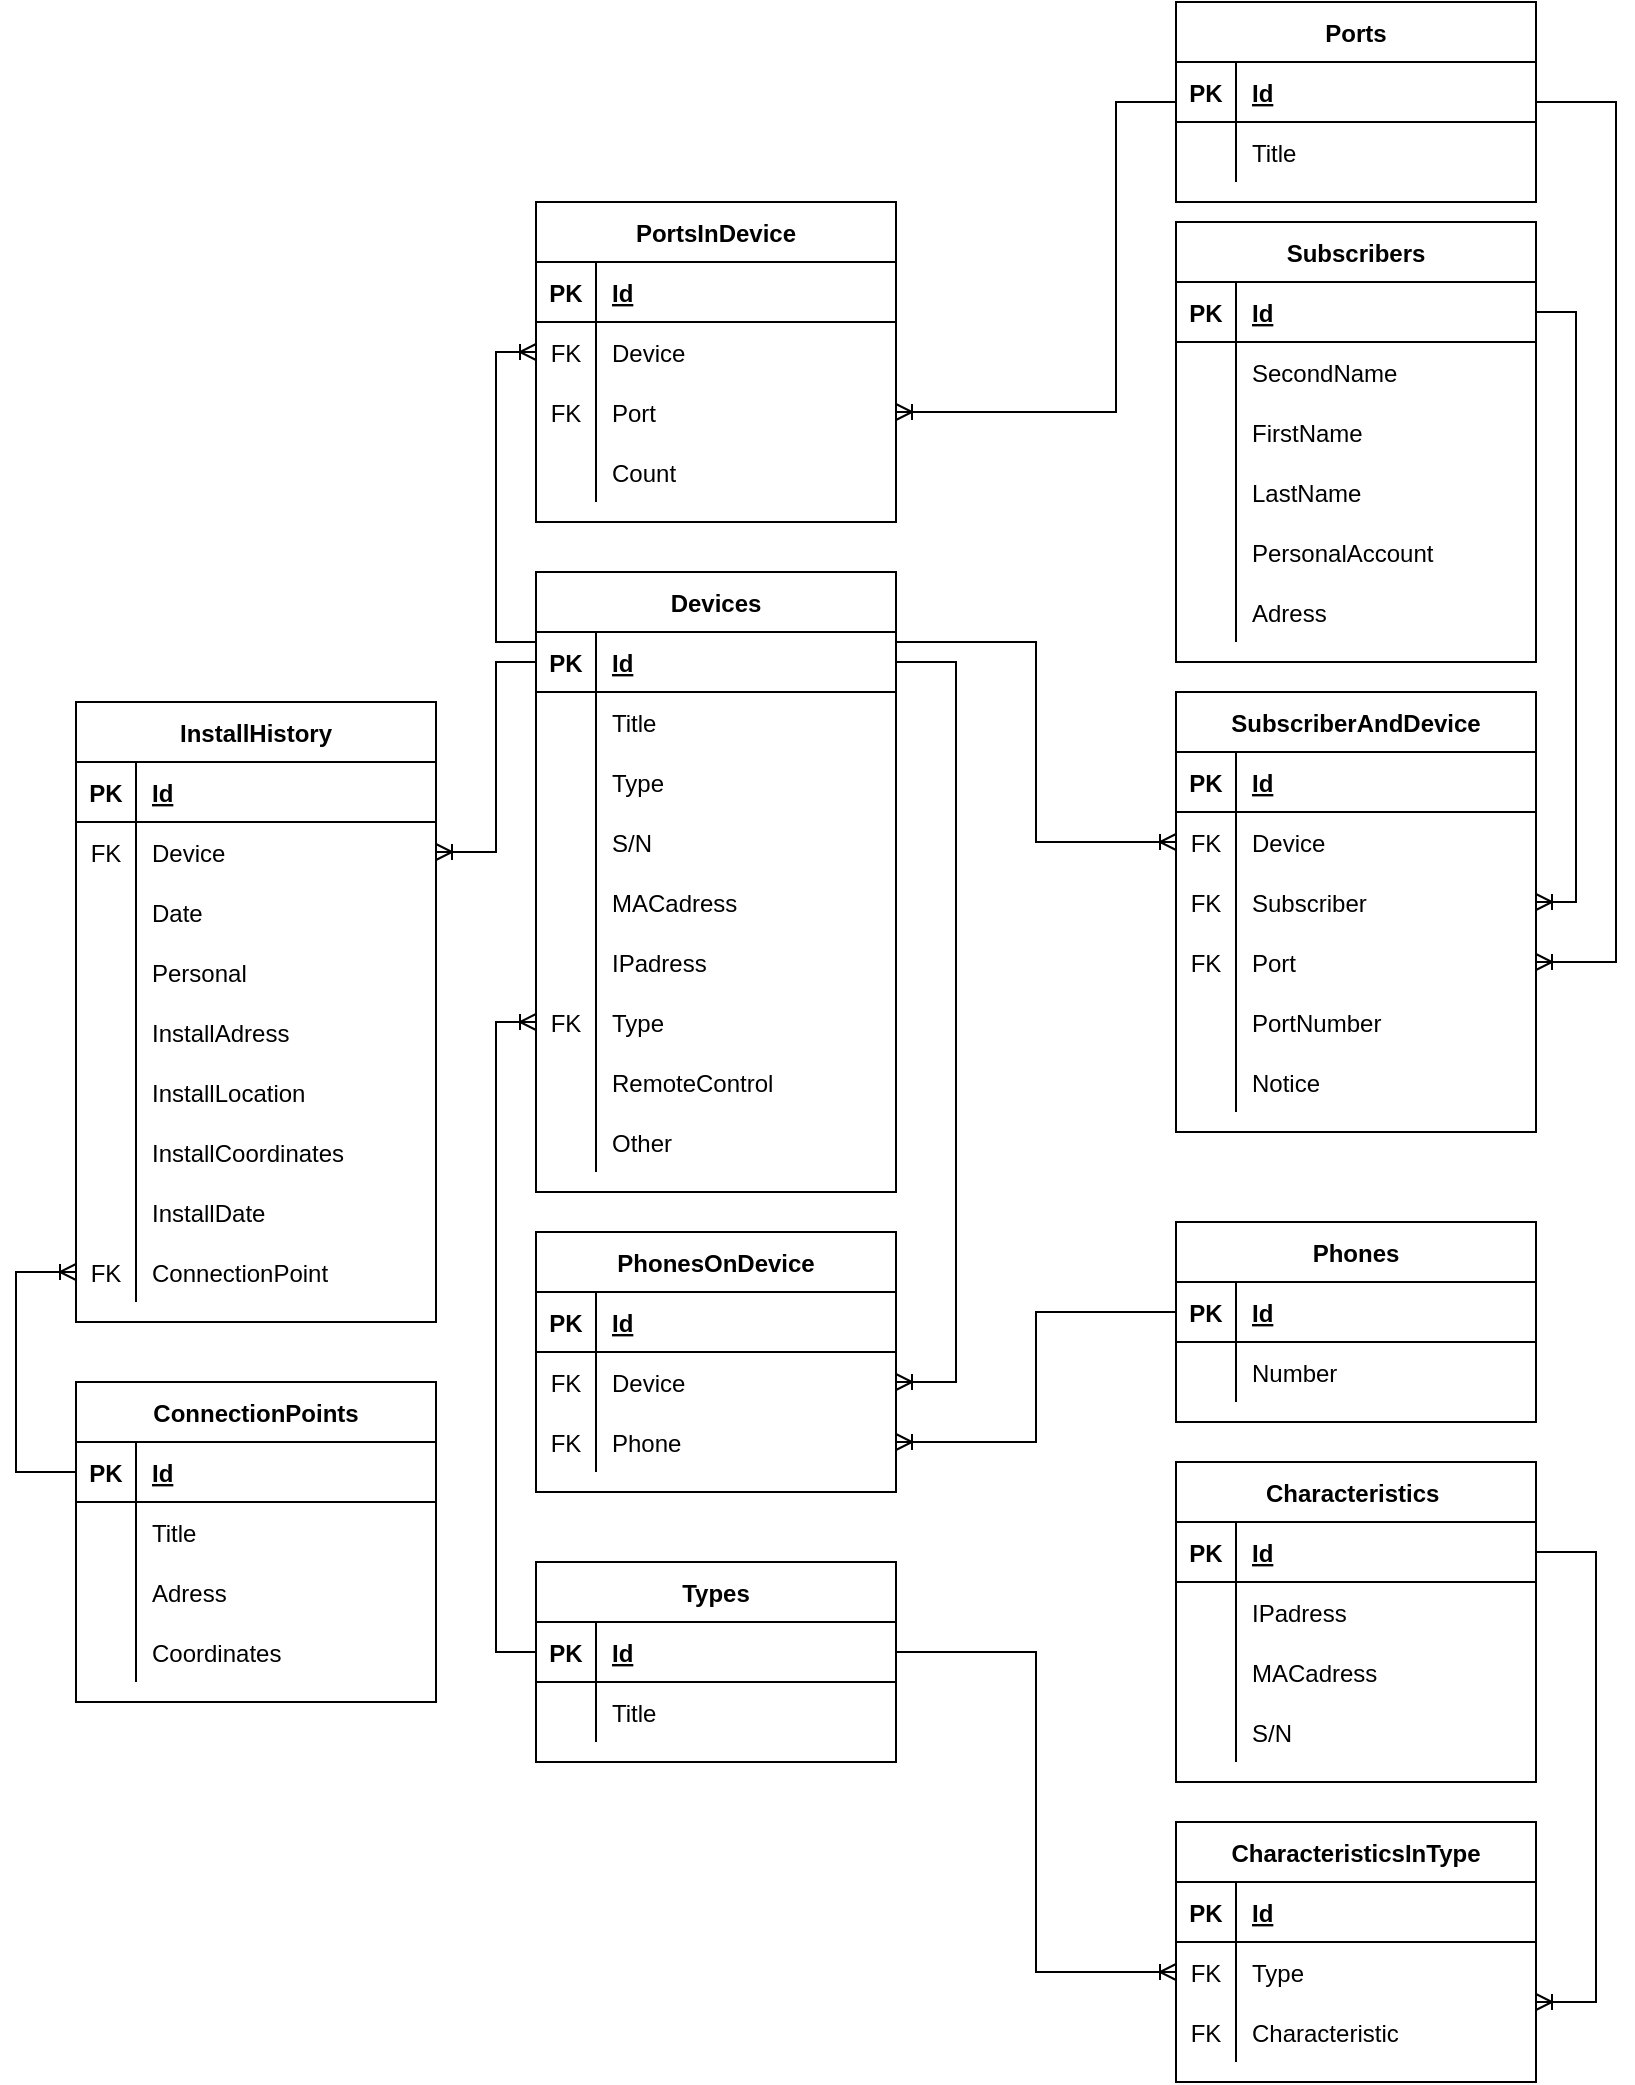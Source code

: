 <mxfile version="17.4.5" type="github"><diagram id="R2lEEEUBdFMjLlhIrx00" name="Page-1"><mxGraphModel dx="1381" dy="756" grid="1" gridSize="10" guides="1" tooltips="1" connect="1" arrows="1" fold="1" page="1" pageScale="1" pageWidth="850" pageHeight="1100" background="none" math="0" shadow="0" extFonts="Permanent Marker^https://fonts.googleapis.com/css?family=Permanent+Marker"><root><mxCell id="0"/><mxCell id="1" parent="0"/><mxCell id="8wD93FPbokxK7LoP0_Z_-1" value="Devices" style="shape=table;startSize=30;container=1;collapsible=1;childLayout=tableLayout;fixedRows=1;rowLines=0;fontStyle=1;align=center;resizeLast=1;" parent="1" vertex="1"><mxGeometry x="270" y="625" width="180" height="310" as="geometry"/></mxCell><mxCell id="8wD93FPbokxK7LoP0_Z_-2" value="" style="shape=tableRow;horizontal=0;startSize=0;swimlaneHead=0;swimlaneBody=0;fillColor=none;collapsible=0;dropTarget=0;points=[[0,0.5],[1,0.5]];portConstraint=eastwest;top=0;left=0;right=0;bottom=1;" parent="8wD93FPbokxK7LoP0_Z_-1" vertex="1"><mxGeometry y="30" width="180" height="30" as="geometry"/></mxCell><mxCell id="8wD93FPbokxK7LoP0_Z_-3" value="PK" style="shape=partialRectangle;connectable=0;fillColor=none;top=0;left=0;bottom=0;right=0;fontStyle=1;overflow=hidden;" parent="8wD93FPbokxK7LoP0_Z_-2" vertex="1"><mxGeometry width="30" height="30" as="geometry"><mxRectangle width="30" height="30" as="alternateBounds"/></mxGeometry></mxCell><mxCell id="8wD93FPbokxK7LoP0_Z_-4" value="Id" style="shape=partialRectangle;connectable=0;fillColor=none;top=0;left=0;bottom=0;right=0;align=left;spacingLeft=6;fontStyle=5;overflow=hidden;" parent="8wD93FPbokxK7LoP0_Z_-2" vertex="1"><mxGeometry x="30" width="150" height="30" as="geometry"><mxRectangle width="150" height="30" as="alternateBounds"/></mxGeometry></mxCell><mxCell id="8wD93FPbokxK7LoP0_Z_-5" value="" style="shape=tableRow;horizontal=0;startSize=0;swimlaneHead=0;swimlaneBody=0;fillColor=none;collapsible=0;dropTarget=0;points=[[0,0.5],[1,0.5]];portConstraint=eastwest;top=0;left=0;right=0;bottom=0;" parent="8wD93FPbokxK7LoP0_Z_-1" vertex="1"><mxGeometry y="60" width="180" height="30" as="geometry"/></mxCell><mxCell id="8wD93FPbokxK7LoP0_Z_-6" value="" style="shape=partialRectangle;connectable=0;fillColor=none;top=0;left=0;bottom=0;right=0;editable=1;overflow=hidden;" parent="8wD93FPbokxK7LoP0_Z_-5" vertex="1"><mxGeometry width="30" height="30" as="geometry"><mxRectangle width="30" height="30" as="alternateBounds"/></mxGeometry></mxCell><mxCell id="8wD93FPbokxK7LoP0_Z_-7" value="Title" style="shape=partialRectangle;connectable=0;fillColor=none;top=0;left=0;bottom=0;right=0;align=left;spacingLeft=6;overflow=hidden;" parent="8wD93FPbokxK7LoP0_Z_-5" vertex="1"><mxGeometry x="30" width="150" height="30" as="geometry"><mxRectangle width="150" height="30" as="alternateBounds"/></mxGeometry></mxCell><mxCell id="8wD93FPbokxK7LoP0_Z_-8" value="" style="shape=tableRow;horizontal=0;startSize=0;swimlaneHead=0;swimlaneBody=0;fillColor=none;collapsible=0;dropTarget=0;points=[[0,0.5],[1,0.5]];portConstraint=eastwest;top=0;left=0;right=0;bottom=0;" parent="8wD93FPbokxK7LoP0_Z_-1" vertex="1"><mxGeometry y="90" width="180" height="30" as="geometry"/></mxCell><mxCell id="8wD93FPbokxK7LoP0_Z_-9" value="" style="shape=partialRectangle;connectable=0;fillColor=none;top=0;left=0;bottom=0;right=0;editable=1;overflow=hidden;" parent="8wD93FPbokxK7LoP0_Z_-8" vertex="1"><mxGeometry width="30" height="30" as="geometry"><mxRectangle width="30" height="30" as="alternateBounds"/></mxGeometry></mxCell><mxCell id="8wD93FPbokxK7LoP0_Z_-10" value="Type" style="shape=partialRectangle;connectable=0;fillColor=none;top=0;left=0;bottom=0;right=0;align=left;spacingLeft=6;overflow=hidden;" parent="8wD93FPbokxK7LoP0_Z_-8" vertex="1"><mxGeometry x="30" width="150" height="30" as="geometry"><mxRectangle width="150" height="30" as="alternateBounds"/></mxGeometry></mxCell><mxCell id="8wD93FPbokxK7LoP0_Z_-11" value="" style="shape=tableRow;horizontal=0;startSize=0;swimlaneHead=0;swimlaneBody=0;fillColor=none;collapsible=0;dropTarget=0;points=[[0,0.5],[1,0.5]];portConstraint=eastwest;top=0;left=0;right=0;bottom=0;" parent="8wD93FPbokxK7LoP0_Z_-1" vertex="1"><mxGeometry y="120" width="180" height="30" as="geometry"/></mxCell><mxCell id="8wD93FPbokxK7LoP0_Z_-12" value="" style="shape=partialRectangle;connectable=0;fillColor=none;top=0;left=0;bottom=0;right=0;editable=1;overflow=hidden;" parent="8wD93FPbokxK7LoP0_Z_-11" vertex="1"><mxGeometry width="30" height="30" as="geometry"><mxRectangle width="30" height="30" as="alternateBounds"/></mxGeometry></mxCell><mxCell id="8wD93FPbokxK7LoP0_Z_-13" value="S/N" style="shape=partialRectangle;connectable=0;fillColor=none;top=0;left=0;bottom=0;right=0;align=left;spacingLeft=6;overflow=hidden;" parent="8wD93FPbokxK7LoP0_Z_-11" vertex="1"><mxGeometry x="30" width="150" height="30" as="geometry"><mxRectangle width="150" height="30" as="alternateBounds"/></mxGeometry></mxCell><mxCell id="8wD93FPbokxK7LoP0_Z_-14" value="" style="shape=tableRow;horizontal=0;startSize=0;swimlaneHead=0;swimlaneBody=0;fillColor=none;collapsible=0;dropTarget=0;points=[[0,0.5],[1,0.5]];portConstraint=eastwest;top=0;left=0;right=0;bottom=0;" parent="8wD93FPbokxK7LoP0_Z_-1" vertex="1"><mxGeometry y="150" width="180" height="30" as="geometry"/></mxCell><mxCell id="8wD93FPbokxK7LoP0_Z_-15" value="" style="shape=partialRectangle;connectable=0;fillColor=none;top=0;left=0;bottom=0;right=0;editable=1;overflow=hidden;" parent="8wD93FPbokxK7LoP0_Z_-14" vertex="1"><mxGeometry width="30" height="30" as="geometry"><mxRectangle width="30" height="30" as="alternateBounds"/></mxGeometry></mxCell><mxCell id="8wD93FPbokxK7LoP0_Z_-16" value="MACadress" style="shape=partialRectangle;connectable=0;fillColor=none;top=0;left=0;bottom=0;right=0;align=left;spacingLeft=6;overflow=hidden;" parent="8wD93FPbokxK7LoP0_Z_-14" vertex="1"><mxGeometry x="30" width="150" height="30" as="geometry"><mxRectangle width="150" height="30" as="alternateBounds"/></mxGeometry></mxCell><mxCell id="8wD93FPbokxK7LoP0_Z_-17" value="" style="shape=tableRow;horizontal=0;startSize=0;swimlaneHead=0;swimlaneBody=0;fillColor=none;collapsible=0;dropTarget=0;points=[[0,0.5],[1,0.5]];portConstraint=eastwest;top=0;left=0;right=0;bottom=0;" parent="8wD93FPbokxK7LoP0_Z_-1" vertex="1"><mxGeometry y="180" width="180" height="30" as="geometry"/></mxCell><mxCell id="8wD93FPbokxK7LoP0_Z_-18" value="" style="shape=partialRectangle;connectable=0;fillColor=none;top=0;left=0;bottom=0;right=0;editable=1;overflow=hidden;" parent="8wD93FPbokxK7LoP0_Z_-17" vertex="1"><mxGeometry width="30" height="30" as="geometry"><mxRectangle width="30" height="30" as="alternateBounds"/></mxGeometry></mxCell><mxCell id="8wD93FPbokxK7LoP0_Z_-19" value="IPadress" style="shape=partialRectangle;connectable=0;fillColor=none;top=0;left=0;bottom=0;right=0;align=left;spacingLeft=6;overflow=hidden;" parent="8wD93FPbokxK7LoP0_Z_-17" vertex="1"><mxGeometry x="30" width="150" height="30" as="geometry"><mxRectangle width="150" height="30" as="alternateBounds"/></mxGeometry></mxCell><mxCell id="8wD93FPbokxK7LoP0_Z_-217" value="" style="shape=tableRow;horizontal=0;startSize=0;swimlaneHead=0;swimlaneBody=0;fillColor=none;collapsible=0;dropTarget=0;points=[[0,0.5],[1,0.5]];portConstraint=eastwest;top=0;left=0;right=0;bottom=0;" parent="8wD93FPbokxK7LoP0_Z_-1" vertex="1"><mxGeometry y="210" width="180" height="30" as="geometry"/></mxCell><mxCell id="8wD93FPbokxK7LoP0_Z_-218" value="FK" style="shape=partialRectangle;connectable=0;fillColor=none;top=0;left=0;bottom=0;right=0;editable=1;overflow=hidden;" parent="8wD93FPbokxK7LoP0_Z_-217" vertex="1"><mxGeometry width="30" height="30" as="geometry"><mxRectangle width="30" height="30" as="alternateBounds"/></mxGeometry></mxCell><mxCell id="8wD93FPbokxK7LoP0_Z_-219" value="Type" style="shape=partialRectangle;connectable=0;fillColor=none;top=0;left=0;bottom=0;right=0;align=left;spacingLeft=6;overflow=hidden;" parent="8wD93FPbokxK7LoP0_Z_-217" vertex="1"><mxGeometry x="30" width="150" height="30" as="geometry"><mxRectangle width="150" height="30" as="alternateBounds"/></mxGeometry></mxCell><mxCell id="8wD93FPbokxK7LoP0_Z_-115" value="" style="shape=tableRow;horizontal=0;startSize=0;swimlaneHead=0;swimlaneBody=0;fillColor=none;collapsible=0;dropTarget=0;points=[[0,0.5],[1,0.5]];portConstraint=eastwest;top=0;left=0;right=0;bottom=0;" parent="8wD93FPbokxK7LoP0_Z_-1" vertex="1"><mxGeometry y="240" width="180" height="30" as="geometry"/></mxCell><mxCell id="8wD93FPbokxK7LoP0_Z_-116" value="" style="shape=partialRectangle;connectable=0;fillColor=none;top=0;left=0;bottom=0;right=0;editable=1;overflow=hidden;" parent="8wD93FPbokxK7LoP0_Z_-115" vertex="1"><mxGeometry width="30" height="30" as="geometry"><mxRectangle width="30" height="30" as="alternateBounds"/></mxGeometry></mxCell><mxCell id="8wD93FPbokxK7LoP0_Z_-117" value="RemoteControl" style="shape=partialRectangle;connectable=0;fillColor=none;top=0;left=0;bottom=0;right=0;align=left;spacingLeft=6;overflow=hidden;" parent="8wD93FPbokxK7LoP0_Z_-115" vertex="1"><mxGeometry x="30" width="150" height="30" as="geometry"><mxRectangle width="150" height="30" as="alternateBounds"/></mxGeometry></mxCell><mxCell id="8wD93FPbokxK7LoP0_Z_-169" value="" style="shape=tableRow;horizontal=0;startSize=0;swimlaneHead=0;swimlaneBody=0;fillColor=none;collapsible=0;dropTarget=0;points=[[0,0.5],[1,0.5]];portConstraint=eastwest;top=0;left=0;right=0;bottom=0;" parent="8wD93FPbokxK7LoP0_Z_-1" vertex="1"><mxGeometry y="270" width="180" height="30" as="geometry"/></mxCell><mxCell id="8wD93FPbokxK7LoP0_Z_-170" value="" style="shape=partialRectangle;connectable=0;fillColor=none;top=0;left=0;bottom=0;right=0;editable=1;overflow=hidden;" parent="8wD93FPbokxK7LoP0_Z_-169" vertex="1"><mxGeometry width="30" height="30" as="geometry"><mxRectangle width="30" height="30" as="alternateBounds"/></mxGeometry></mxCell><mxCell id="8wD93FPbokxK7LoP0_Z_-171" value="Other" style="shape=partialRectangle;connectable=0;fillColor=none;top=0;left=0;bottom=0;right=0;align=left;spacingLeft=6;overflow=hidden;" parent="8wD93FPbokxK7LoP0_Z_-169" vertex="1"><mxGeometry x="30" width="150" height="30" as="geometry"><mxRectangle width="150" height="30" as="alternateBounds"/></mxGeometry></mxCell><mxCell id="8wD93FPbokxK7LoP0_Z_-35" value="Types" style="shape=table;startSize=30;container=1;collapsible=1;childLayout=tableLayout;fixedRows=1;rowLines=0;fontStyle=1;align=center;resizeLast=1;" parent="1" vertex="1"><mxGeometry x="270" y="1120" width="180" height="100" as="geometry"/></mxCell><mxCell id="8wD93FPbokxK7LoP0_Z_-36" value="" style="shape=tableRow;horizontal=0;startSize=0;swimlaneHead=0;swimlaneBody=0;fillColor=none;collapsible=0;dropTarget=0;points=[[0,0.5],[1,0.5]];portConstraint=eastwest;top=0;left=0;right=0;bottom=1;" parent="8wD93FPbokxK7LoP0_Z_-35" vertex="1"><mxGeometry y="30" width="180" height="30" as="geometry"/></mxCell><mxCell id="8wD93FPbokxK7LoP0_Z_-37" value="PK" style="shape=partialRectangle;connectable=0;fillColor=none;top=0;left=0;bottom=0;right=0;fontStyle=1;overflow=hidden;" parent="8wD93FPbokxK7LoP0_Z_-36" vertex="1"><mxGeometry width="30" height="30" as="geometry"><mxRectangle width="30" height="30" as="alternateBounds"/></mxGeometry></mxCell><mxCell id="8wD93FPbokxK7LoP0_Z_-38" value="Id" style="shape=partialRectangle;connectable=0;fillColor=none;top=0;left=0;bottom=0;right=0;align=left;spacingLeft=6;fontStyle=5;overflow=hidden;" parent="8wD93FPbokxK7LoP0_Z_-36" vertex="1"><mxGeometry x="30" width="150" height="30" as="geometry"><mxRectangle width="150" height="30" as="alternateBounds"/></mxGeometry></mxCell><mxCell id="8wD93FPbokxK7LoP0_Z_-39" value="" style="shape=tableRow;horizontal=0;startSize=0;swimlaneHead=0;swimlaneBody=0;fillColor=none;collapsible=0;dropTarget=0;points=[[0,0.5],[1,0.5]];portConstraint=eastwest;top=0;left=0;right=0;bottom=0;" parent="8wD93FPbokxK7LoP0_Z_-35" vertex="1"><mxGeometry y="60" width="180" height="30" as="geometry"/></mxCell><mxCell id="8wD93FPbokxK7LoP0_Z_-40" value="" style="shape=partialRectangle;connectable=0;fillColor=none;top=0;left=0;bottom=0;right=0;editable=1;overflow=hidden;" parent="8wD93FPbokxK7LoP0_Z_-39" vertex="1"><mxGeometry width="30" height="30" as="geometry"><mxRectangle width="30" height="30" as="alternateBounds"/></mxGeometry></mxCell><mxCell id="8wD93FPbokxK7LoP0_Z_-41" value="Title" style="shape=partialRectangle;connectable=0;fillColor=none;top=0;left=0;bottom=0;right=0;align=left;spacingLeft=6;overflow=hidden;" parent="8wD93FPbokxK7LoP0_Z_-39" vertex="1"><mxGeometry x="30" width="150" height="30" as="geometry"><mxRectangle width="150" height="30" as="alternateBounds"/></mxGeometry></mxCell><mxCell id="8wD93FPbokxK7LoP0_Z_-67" value="PortsInDevice" style="shape=table;startSize=30;container=1;collapsible=1;childLayout=tableLayout;fixedRows=1;rowLines=0;fontStyle=1;align=center;resizeLast=1;" parent="1" vertex="1"><mxGeometry x="270" y="440" width="180" height="160" as="geometry"/></mxCell><mxCell id="8wD93FPbokxK7LoP0_Z_-68" value="" style="shape=tableRow;horizontal=0;startSize=0;swimlaneHead=0;swimlaneBody=0;fillColor=none;collapsible=0;dropTarget=0;points=[[0,0.5],[1,0.5]];portConstraint=eastwest;top=0;left=0;right=0;bottom=1;" parent="8wD93FPbokxK7LoP0_Z_-67" vertex="1"><mxGeometry y="30" width="180" height="30" as="geometry"/></mxCell><mxCell id="8wD93FPbokxK7LoP0_Z_-69" value="PK" style="shape=partialRectangle;connectable=0;fillColor=none;top=0;left=0;bottom=0;right=0;fontStyle=1;overflow=hidden;" parent="8wD93FPbokxK7LoP0_Z_-68" vertex="1"><mxGeometry width="30" height="30" as="geometry"><mxRectangle width="30" height="30" as="alternateBounds"/></mxGeometry></mxCell><mxCell id="8wD93FPbokxK7LoP0_Z_-70" value="Id" style="shape=partialRectangle;connectable=0;fillColor=none;top=0;left=0;bottom=0;right=0;align=left;spacingLeft=6;fontStyle=5;overflow=hidden;" parent="8wD93FPbokxK7LoP0_Z_-68" vertex="1"><mxGeometry x="30" width="150" height="30" as="geometry"><mxRectangle width="150" height="30" as="alternateBounds"/></mxGeometry></mxCell><mxCell id="8wD93FPbokxK7LoP0_Z_-71" value="" style="shape=tableRow;horizontal=0;startSize=0;swimlaneHead=0;swimlaneBody=0;fillColor=none;collapsible=0;dropTarget=0;points=[[0,0.5],[1,0.5]];portConstraint=eastwest;top=0;left=0;right=0;bottom=0;" parent="8wD93FPbokxK7LoP0_Z_-67" vertex="1"><mxGeometry y="60" width="180" height="30" as="geometry"/></mxCell><mxCell id="8wD93FPbokxK7LoP0_Z_-72" value="FK" style="shape=partialRectangle;connectable=0;fillColor=none;top=0;left=0;bottom=0;right=0;editable=1;overflow=hidden;" parent="8wD93FPbokxK7LoP0_Z_-71" vertex="1"><mxGeometry width="30" height="30" as="geometry"><mxRectangle width="30" height="30" as="alternateBounds"/></mxGeometry></mxCell><mxCell id="8wD93FPbokxK7LoP0_Z_-73" value="Device" style="shape=partialRectangle;connectable=0;fillColor=none;top=0;left=0;bottom=0;right=0;align=left;spacingLeft=6;overflow=hidden;" parent="8wD93FPbokxK7LoP0_Z_-71" vertex="1"><mxGeometry x="30" width="150" height="30" as="geometry"><mxRectangle width="150" height="30" as="alternateBounds"/></mxGeometry></mxCell><mxCell id="8wD93FPbokxK7LoP0_Z_-74" value="" style="shape=tableRow;horizontal=0;startSize=0;swimlaneHead=0;swimlaneBody=0;fillColor=none;collapsible=0;dropTarget=0;points=[[0,0.5],[1,0.5]];portConstraint=eastwest;top=0;left=0;right=0;bottom=0;" parent="8wD93FPbokxK7LoP0_Z_-67" vertex="1"><mxGeometry y="90" width="180" height="30" as="geometry"/></mxCell><mxCell id="8wD93FPbokxK7LoP0_Z_-75" value="FK" style="shape=partialRectangle;connectable=0;fillColor=none;top=0;left=0;bottom=0;right=0;editable=1;overflow=hidden;" parent="8wD93FPbokxK7LoP0_Z_-74" vertex="1"><mxGeometry width="30" height="30" as="geometry"><mxRectangle width="30" height="30" as="alternateBounds"/></mxGeometry></mxCell><mxCell id="8wD93FPbokxK7LoP0_Z_-76" value="Port" style="shape=partialRectangle;connectable=0;fillColor=none;top=0;left=0;bottom=0;right=0;align=left;spacingLeft=6;overflow=hidden;" parent="8wD93FPbokxK7LoP0_Z_-74" vertex="1"><mxGeometry x="30" width="150" height="30" as="geometry"><mxRectangle width="150" height="30" as="alternateBounds"/></mxGeometry></mxCell><mxCell id="8wD93FPbokxK7LoP0_Z_-77" value="" style="shape=tableRow;horizontal=0;startSize=0;swimlaneHead=0;swimlaneBody=0;fillColor=none;collapsible=0;dropTarget=0;points=[[0,0.5],[1,0.5]];portConstraint=eastwest;top=0;left=0;right=0;bottom=0;" parent="8wD93FPbokxK7LoP0_Z_-67" vertex="1"><mxGeometry y="120" width="180" height="30" as="geometry"/></mxCell><mxCell id="8wD93FPbokxK7LoP0_Z_-78" value="" style="shape=partialRectangle;connectable=0;fillColor=none;top=0;left=0;bottom=0;right=0;editable=1;overflow=hidden;" parent="8wD93FPbokxK7LoP0_Z_-77" vertex="1"><mxGeometry width="30" height="30" as="geometry"><mxRectangle width="30" height="30" as="alternateBounds"/></mxGeometry></mxCell><mxCell id="8wD93FPbokxK7LoP0_Z_-79" value="Count" style="shape=partialRectangle;connectable=0;fillColor=none;top=0;left=0;bottom=0;right=0;align=left;spacingLeft=6;overflow=hidden;" parent="8wD93FPbokxK7LoP0_Z_-77" vertex="1"><mxGeometry x="30" width="150" height="30" as="geometry"><mxRectangle width="150" height="30" as="alternateBounds"/></mxGeometry></mxCell><mxCell id="8wD93FPbokxK7LoP0_Z_-83" value="Subscribers" style="shape=table;startSize=30;container=1;collapsible=1;childLayout=tableLayout;fixedRows=1;rowLines=0;fontStyle=1;align=center;resizeLast=1;" parent="1" vertex="1"><mxGeometry x="590" y="450" width="180" height="220" as="geometry"/></mxCell><mxCell id="8wD93FPbokxK7LoP0_Z_-84" value="" style="shape=tableRow;horizontal=0;startSize=0;swimlaneHead=0;swimlaneBody=0;fillColor=none;collapsible=0;dropTarget=0;points=[[0,0.5],[1,0.5]];portConstraint=eastwest;top=0;left=0;right=0;bottom=1;" parent="8wD93FPbokxK7LoP0_Z_-83" vertex="1"><mxGeometry y="30" width="180" height="30" as="geometry"/></mxCell><mxCell id="8wD93FPbokxK7LoP0_Z_-85" value="PK" style="shape=partialRectangle;connectable=0;fillColor=none;top=0;left=0;bottom=0;right=0;fontStyle=1;overflow=hidden;" parent="8wD93FPbokxK7LoP0_Z_-84" vertex="1"><mxGeometry width="30" height="30" as="geometry"><mxRectangle width="30" height="30" as="alternateBounds"/></mxGeometry></mxCell><mxCell id="8wD93FPbokxK7LoP0_Z_-86" value="Id" style="shape=partialRectangle;connectable=0;fillColor=none;top=0;left=0;bottom=0;right=0;align=left;spacingLeft=6;fontStyle=5;overflow=hidden;" parent="8wD93FPbokxK7LoP0_Z_-84" vertex="1"><mxGeometry x="30" width="150" height="30" as="geometry"><mxRectangle width="150" height="30" as="alternateBounds"/></mxGeometry></mxCell><mxCell id="8wD93FPbokxK7LoP0_Z_-87" value="" style="shape=tableRow;horizontal=0;startSize=0;swimlaneHead=0;swimlaneBody=0;fillColor=none;collapsible=0;dropTarget=0;points=[[0,0.5],[1,0.5]];portConstraint=eastwest;top=0;left=0;right=0;bottom=0;" parent="8wD93FPbokxK7LoP0_Z_-83" vertex="1"><mxGeometry y="60" width="180" height="30" as="geometry"/></mxCell><mxCell id="8wD93FPbokxK7LoP0_Z_-88" value="" style="shape=partialRectangle;connectable=0;fillColor=none;top=0;left=0;bottom=0;right=0;editable=1;overflow=hidden;" parent="8wD93FPbokxK7LoP0_Z_-87" vertex="1"><mxGeometry width="30" height="30" as="geometry"><mxRectangle width="30" height="30" as="alternateBounds"/></mxGeometry></mxCell><mxCell id="8wD93FPbokxK7LoP0_Z_-89" value="SecondName" style="shape=partialRectangle;connectable=0;fillColor=none;top=0;left=0;bottom=0;right=0;align=left;spacingLeft=6;overflow=hidden;" parent="8wD93FPbokxK7LoP0_Z_-87" vertex="1"><mxGeometry x="30" width="150" height="30" as="geometry"><mxRectangle width="150" height="30" as="alternateBounds"/></mxGeometry></mxCell><mxCell id="8wD93FPbokxK7LoP0_Z_-90" value="" style="shape=tableRow;horizontal=0;startSize=0;swimlaneHead=0;swimlaneBody=0;fillColor=none;collapsible=0;dropTarget=0;points=[[0,0.5],[1,0.5]];portConstraint=eastwest;top=0;left=0;right=0;bottom=0;" parent="8wD93FPbokxK7LoP0_Z_-83" vertex="1"><mxGeometry y="90" width="180" height="30" as="geometry"/></mxCell><mxCell id="8wD93FPbokxK7LoP0_Z_-91" value="" style="shape=partialRectangle;connectable=0;fillColor=none;top=0;left=0;bottom=0;right=0;editable=1;overflow=hidden;" parent="8wD93FPbokxK7LoP0_Z_-90" vertex="1"><mxGeometry width="30" height="30" as="geometry"><mxRectangle width="30" height="30" as="alternateBounds"/></mxGeometry></mxCell><mxCell id="8wD93FPbokxK7LoP0_Z_-92" value="FirstName" style="shape=partialRectangle;connectable=0;fillColor=none;top=0;left=0;bottom=0;right=0;align=left;spacingLeft=6;overflow=hidden;" parent="8wD93FPbokxK7LoP0_Z_-90" vertex="1"><mxGeometry x="30" width="150" height="30" as="geometry"><mxRectangle width="150" height="30" as="alternateBounds"/></mxGeometry></mxCell><mxCell id="8wD93FPbokxK7LoP0_Z_-93" value="" style="shape=tableRow;horizontal=0;startSize=0;swimlaneHead=0;swimlaneBody=0;fillColor=none;collapsible=0;dropTarget=0;points=[[0,0.5],[1,0.5]];portConstraint=eastwest;top=0;left=0;right=0;bottom=0;" parent="8wD93FPbokxK7LoP0_Z_-83" vertex="1"><mxGeometry y="120" width="180" height="30" as="geometry"/></mxCell><mxCell id="8wD93FPbokxK7LoP0_Z_-94" value="" style="shape=partialRectangle;connectable=0;fillColor=none;top=0;left=0;bottom=0;right=0;editable=1;overflow=hidden;" parent="8wD93FPbokxK7LoP0_Z_-93" vertex="1"><mxGeometry width="30" height="30" as="geometry"><mxRectangle width="30" height="30" as="alternateBounds"/></mxGeometry></mxCell><mxCell id="8wD93FPbokxK7LoP0_Z_-95" value="LastName" style="shape=partialRectangle;connectable=0;fillColor=none;top=0;left=0;bottom=0;right=0;align=left;spacingLeft=6;overflow=hidden;" parent="8wD93FPbokxK7LoP0_Z_-93" vertex="1"><mxGeometry x="30" width="150" height="30" as="geometry"><mxRectangle width="150" height="30" as="alternateBounds"/></mxGeometry></mxCell><mxCell id="8wD93FPbokxK7LoP0_Z_-96" value="" style="shape=tableRow;horizontal=0;startSize=0;swimlaneHead=0;swimlaneBody=0;fillColor=none;collapsible=0;dropTarget=0;points=[[0,0.5],[1,0.5]];portConstraint=eastwest;top=0;left=0;right=0;bottom=0;" parent="8wD93FPbokxK7LoP0_Z_-83" vertex="1"><mxGeometry y="150" width="180" height="30" as="geometry"/></mxCell><mxCell id="8wD93FPbokxK7LoP0_Z_-97" value="" style="shape=partialRectangle;connectable=0;fillColor=none;top=0;left=0;bottom=0;right=0;editable=1;overflow=hidden;" parent="8wD93FPbokxK7LoP0_Z_-96" vertex="1"><mxGeometry width="30" height="30" as="geometry"><mxRectangle width="30" height="30" as="alternateBounds"/></mxGeometry></mxCell><mxCell id="8wD93FPbokxK7LoP0_Z_-98" value="PersonalAccount" style="shape=partialRectangle;connectable=0;fillColor=none;top=0;left=0;bottom=0;right=0;align=left;spacingLeft=6;overflow=hidden;" parent="8wD93FPbokxK7LoP0_Z_-96" vertex="1"><mxGeometry x="30" width="150" height="30" as="geometry"><mxRectangle width="150" height="30" as="alternateBounds"/></mxGeometry></mxCell><mxCell id="8wD93FPbokxK7LoP0_Z_-99" value="" style="shape=tableRow;horizontal=0;startSize=0;swimlaneHead=0;swimlaneBody=0;fillColor=none;collapsible=0;dropTarget=0;points=[[0,0.5],[1,0.5]];portConstraint=eastwest;top=0;left=0;right=0;bottom=0;" parent="8wD93FPbokxK7LoP0_Z_-83" vertex="1"><mxGeometry y="180" width="180" height="30" as="geometry"/></mxCell><mxCell id="8wD93FPbokxK7LoP0_Z_-100" value="" style="shape=partialRectangle;connectable=0;fillColor=none;top=0;left=0;bottom=0;right=0;editable=1;overflow=hidden;" parent="8wD93FPbokxK7LoP0_Z_-99" vertex="1"><mxGeometry width="30" height="30" as="geometry"><mxRectangle width="30" height="30" as="alternateBounds"/></mxGeometry></mxCell><mxCell id="8wD93FPbokxK7LoP0_Z_-101" value="Adress" style="shape=partialRectangle;connectable=0;fillColor=none;top=0;left=0;bottom=0;right=0;align=left;spacingLeft=6;overflow=hidden;" parent="8wD93FPbokxK7LoP0_Z_-99" vertex="1"><mxGeometry x="30" width="150" height="30" as="geometry"><mxRectangle width="150" height="30" as="alternateBounds"/></mxGeometry></mxCell><mxCell id="8wD93FPbokxK7LoP0_Z_-102" value="ConnectionPoints" style="shape=table;startSize=30;container=1;collapsible=1;childLayout=tableLayout;fixedRows=1;rowLines=0;fontStyle=1;align=center;resizeLast=1;" parent="1" vertex="1"><mxGeometry x="40" y="1030" width="180" height="160" as="geometry"/></mxCell><mxCell id="8wD93FPbokxK7LoP0_Z_-103" value="" style="shape=tableRow;horizontal=0;startSize=0;swimlaneHead=0;swimlaneBody=0;fillColor=none;collapsible=0;dropTarget=0;points=[[0,0.5],[1,0.5]];portConstraint=eastwest;top=0;left=0;right=0;bottom=1;" parent="8wD93FPbokxK7LoP0_Z_-102" vertex="1"><mxGeometry y="30" width="180" height="30" as="geometry"/></mxCell><mxCell id="8wD93FPbokxK7LoP0_Z_-104" value="PK" style="shape=partialRectangle;connectable=0;fillColor=none;top=0;left=0;bottom=0;right=0;fontStyle=1;overflow=hidden;" parent="8wD93FPbokxK7LoP0_Z_-103" vertex="1"><mxGeometry width="30" height="30" as="geometry"><mxRectangle width="30" height="30" as="alternateBounds"/></mxGeometry></mxCell><mxCell id="8wD93FPbokxK7LoP0_Z_-105" value="Id" style="shape=partialRectangle;connectable=0;fillColor=none;top=0;left=0;bottom=0;right=0;align=left;spacingLeft=6;fontStyle=5;overflow=hidden;" parent="8wD93FPbokxK7LoP0_Z_-103" vertex="1"><mxGeometry x="30" width="150" height="30" as="geometry"><mxRectangle width="150" height="30" as="alternateBounds"/></mxGeometry></mxCell><mxCell id="8wD93FPbokxK7LoP0_Z_-106" value="" style="shape=tableRow;horizontal=0;startSize=0;swimlaneHead=0;swimlaneBody=0;fillColor=none;collapsible=0;dropTarget=0;points=[[0,0.5],[1,0.5]];portConstraint=eastwest;top=0;left=0;right=0;bottom=0;" parent="8wD93FPbokxK7LoP0_Z_-102" vertex="1"><mxGeometry y="60" width="180" height="30" as="geometry"/></mxCell><mxCell id="8wD93FPbokxK7LoP0_Z_-107" value="" style="shape=partialRectangle;connectable=0;fillColor=none;top=0;left=0;bottom=0;right=0;editable=1;overflow=hidden;" parent="8wD93FPbokxK7LoP0_Z_-106" vertex="1"><mxGeometry width="30" height="30" as="geometry"><mxRectangle width="30" height="30" as="alternateBounds"/></mxGeometry></mxCell><mxCell id="8wD93FPbokxK7LoP0_Z_-108" value="Title" style="shape=partialRectangle;connectable=0;fillColor=none;top=0;left=0;bottom=0;right=0;align=left;spacingLeft=6;overflow=hidden;" parent="8wD93FPbokxK7LoP0_Z_-106" vertex="1"><mxGeometry x="30" width="150" height="30" as="geometry"><mxRectangle width="150" height="30" as="alternateBounds"/></mxGeometry></mxCell><mxCell id="8wD93FPbokxK7LoP0_Z_-109" value="" style="shape=tableRow;horizontal=0;startSize=0;swimlaneHead=0;swimlaneBody=0;fillColor=none;collapsible=0;dropTarget=0;points=[[0,0.5],[1,0.5]];portConstraint=eastwest;top=0;left=0;right=0;bottom=0;" parent="8wD93FPbokxK7LoP0_Z_-102" vertex="1"><mxGeometry y="90" width="180" height="30" as="geometry"/></mxCell><mxCell id="8wD93FPbokxK7LoP0_Z_-110" value="" style="shape=partialRectangle;connectable=0;fillColor=none;top=0;left=0;bottom=0;right=0;editable=1;overflow=hidden;" parent="8wD93FPbokxK7LoP0_Z_-109" vertex="1"><mxGeometry width="30" height="30" as="geometry"><mxRectangle width="30" height="30" as="alternateBounds"/></mxGeometry></mxCell><mxCell id="8wD93FPbokxK7LoP0_Z_-111" value="Adress" style="shape=partialRectangle;connectable=0;fillColor=none;top=0;left=0;bottom=0;right=0;align=left;spacingLeft=6;overflow=hidden;" parent="8wD93FPbokxK7LoP0_Z_-109" vertex="1"><mxGeometry x="30" width="150" height="30" as="geometry"><mxRectangle width="150" height="30" as="alternateBounds"/></mxGeometry></mxCell><mxCell id="8wD93FPbokxK7LoP0_Z_-112" value="" style="shape=tableRow;horizontal=0;startSize=0;swimlaneHead=0;swimlaneBody=0;fillColor=none;collapsible=0;dropTarget=0;points=[[0,0.5],[1,0.5]];portConstraint=eastwest;top=0;left=0;right=0;bottom=0;" parent="8wD93FPbokxK7LoP0_Z_-102" vertex="1"><mxGeometry y="120" width="180" height="30" as="geometry"/></mxCell><mxCell id="8wD93FPbokxK7LoP0_Z_-113" value="" style="shape=partialRectangle;connectable=0;fillColor=none;top=0;left=0;bottom=0;right=0;editable=1;overflow=hidden;" parent="8wD93FPbokxK7LoP0_Z_-112" vertex="1"><mxGeometry width="30" height="30" as="geometry"><mxRectangle width="30" height="30" as="alternateBounds"/></mxGeometry></mxCell><mxCell id="8wD93FPbokxK7LoP0_Z_-114" value="Coordinates" style="shape=partialRectangle;connectable=0;fillColor=none;top=0;left=0;bottom=0;right=0;align=left;spacingLeft=6;overflow=hidden;" parent="8wD93FPbokxK7LoP0_Z_-112" vertex="1"><mxGeometry x="30" width="150" height="30" as="geometry"><mxRectangle width="150" height="30" as="alternateBounds"/></mxGeometry></mxCell><mxCell id="8wD93FPbokxK7LoP0_Z_-118" value="" style="edgeStyle=orthogonalEdgeStyle;fontSize=12;html=1;endArrow=ERoneToMany;rounded=0;" parent="1" source="8wD93FPbokxK7LoP0_Z_-55" target="8wD93FPbokxK7LoP0_Z_-74" edge="1"><mxGeometry width="100" height="100" relative="1" as="geometry"><mxPoint x="740" y="510" as="sourcePoint"/><mxPoint x="840" y="410" as="targetPoint"/><Array as="points"><mxPoint x="560" y="390"/><mxPoint x="560" y="545"/></Array></mxGeometry></mxCell><mxCell id="8wD93FPbokxK7LoP0_Z_-119" value="" style="edgeStyle=orthogonalEdgeStyle;fontSize=12;html=1;endArrow=ERoneToMany;rounded=0;" parent="1" source="8wD93FPbokxK7LoP0_Z_-2" target="8wD93FPbokxK7LoP0_Z_-71" edge="1"><mxGeometry width="100" height="100" relative="1" as="geometry"><mxPoint x="290" y="580" as="sourcePoint"/><mxPoint x="390" y="480" as="targetPoint"/><Array as="points"><mxPoint x="250" y="660"/><mxPoint x="250" y="515"/></Array></mxGeometry></mxCell><mxCell id="8wD93FPbokxK7LoP0_Z_-121" value="" style="edgeStyle=orthogonalEdgeStyle;fontSize=12;html=1;endArrow=ERoneToMany;rounded=0;" parent="1" source="8wD93FPbokxK7LoP0_Z_-103" target="8wD93FPbokxK7LoP0_Z_-32" edge="1"><mxGeometry width="100" height="100" relative="1" as="geometry"><mxPoint x="270" y="590" as="sourcePoint"/><mxPoint x="370" y="490" as="targetPoint"/><Array as="points"><mxPoint x="10" y="1075"/><mxPoint x="10" y="975"/></Array></mxGeometry></mxCell><mxCell id="8wD93FPbokxK7LoP0_Z_-122" value="Phones" style="shape=table;startSize=30;container=1;collapsible=1;childLayout=tableLayout;fixedRows=1;rowLines=0;fontStyle=1;align=center;resizeLast=1;" parent="1" vertex="1"><mxGeometry x="590" y="950" width="180" height="100" as="geometry"/></mxCell><mxCell id="8wD93FPbokxK7LoP0_Z_-123" value="" style="shape=tableRow;horizontal=0;startSize=0;swimlaneHead=0;swimlaneBody=0;fillColor=none;collapsible=0;dropTarget=0;points=[[0,0.5],[1,0.5]];portConstraint=eastwest;top=0;left=0;right=0;bottom=1;" parent="8wD93FPbokxK7LoP0_Z_-122" vertex="1"><mxGeometry y="30" width="180" height="30" as="geometry"/></mxCell><mxCell id="8wD93FPbokxK7LoP0_Z_-124" value="PK" style="shape=partialRectangle;connectable=0;fillColor=none;top=0;left=0;bottom=0;right=0;fontStyle=1;overflow=hidden;" parent="8wD93FPbokxK7LoP0_Z_-123" vertex="1"><mxGeometry width="30" height="30" as="geometry"><mxRectangle width="30" height="30" as="alternateBounds"/></mxGeometry></mxCell><mxCell id="8wD93FPbokxK7LoP0_Z_-125" value="Id" style="shape=partialRectangle;connectable=0;fillColor=none;top=0;left=0;bottom=0;right=0;align=left;spacingLeft=6;fontStyle=5;overflow=hidden;" parent="8wD93FPbokxK7LoP0_Z_-123" vertex="1"><mxGeometry x="30" width="150" height="30" as="geometry"><mxRectangle width="150" height="30" as="alternateBounds"/></mxGeometry></mxCell><mxCell id="8wD93FPbokxK7LoP0_Z_-126" value="" style="shape=tableRow;horizontal=0;startSize=0;swimlaneHead=0;swimlaneBody=0;fillColor=none;collapsible=0;dropTarget=0;points=[[0,0.5],[1,0.5]];portConstraint=eastwest;top=0;left=0;right=0;bottom=0;" parent="8wD93FPbokxK7LoP0_Z_-122" vertex="1"><mxGeometry y="60" width="180" height="30" as="geometry"/></mxCell><mxCell id="8wD93FPbokxK7LoP0_Z_-127" value="" style="shape=partialRectangle;connectable=0;fillColor=none;top=0;left=0;bottom=0;right=0;editable=1;overflow=hidden;" parent="8wD93FPbokxK7LoP0_Z_-126" vertex="1"><mxGeometry width="30" height="30" as="geometry"><mxRectangle width="30" height="30" as="alternateBounds"/></mxGeometry></mxCell><mxCell id="8wD93FPbokxK7LoP0_Z_-128" value="Number" style="shape=partialRectangle;connectable=0;fillColor=none;top=0;left=0;bottom=0;right=0;align=left;spacingLeft=6;overflow=hidden;" parent="8wD93FPbokxK7LoP0_Z_-126" vertex="1"><mxGeometry x="30" width="150" height="30" as="geometry"><mxRectangle width="150" height="30" as="alternateBounds"/></mxGeometry></mxCell><mxCell id="8wD93FPbokxK7LoP0_Z_-135" value="PhonesOnDevice" style="shape=table;startSize=30;container=1;collapsible=1;childLayout=tableLayout;fixedRows=1;rowLines=0;fontStyle=1;align=center;resizeLast=1;" parent="1" vertex="1"><mxGeometry x="270" y="955" width="180" height="130" as="geometry"/></mxCell><mxCell id="8wD93FPbokxK7LoP0_Z_-136" value="" style="shape=tableRow;horizontal=0;startSize=0;swimlaneHead=0;swimlaneBody=0;fillColor=none;collapsible=0;dropTarget=0;points=[[0,0.5],[1,0.5]];portConstraint=eastwest;top=0;left=0;right=0;bottom=1;" parent="8wD93FPbokxK7LoP0_Z_-135" vertex="1"><mxGeometry y="30" width="180" height="30" as="geometry"/></mxCell><mxCell id="8wD93FPbokxK7LoP0_Z_-137" value="PK" style="shape=partialRectangle;connectable=0;fillColor=none;top=0;left=0;bottom=0;right=0;fontStyle=1;overflow=hidden;" parent="8wD93FPbokxK7LoP0_Z_-136" vertex="1"><mxGeometry width="30" height="30" as="geometry"><mxRectangle width="30" height="30" as="alternateBounds"/></mxGeometry></mxCell><mxCell id="8wD93FPbokxK7LoP0_Z_-138" value="Id" style="shape=partialRectangle;connectable=0;fillColor=none;top=0;left=0;bottom=0;right=0;align=left;spacingLeft=6;fontStyle=5;overflow=hidden;" parent="8wD93FPbokxK7LoP0_Z_-136" vertex="1"><mxGeometry x="30" width="150" height="30" as="geometry"><mxRectangle width="150" height="30" as="alternateBounds"/></mxGeometry></mxCell><mxCell id="8wD93FPbokxK7LoP0_Z_-139" value="" style="shape=tableRow;horizontal=0;startSize=0;swimlaneHead=0;swimlaneBody=0;fillColor=none;collapsible=0;dropTarget=0;points=[[0,0.5],[1,0.5]];portConstraint=eastwest;top=0;left=0;right=0;bottom=0;" parent="8wD93FPbokxK7LoP0_Z_-135" vertex="1"><mxGeometry y="60" width="180" height="30" as="geometry"/></mxCell><mxCell id="8wD93FPbokxK7LoP0_Z_-140" value="FK" style="shape=partialRectangle;connectable=0;fillColor=none;top=0;left=0;bottom=0;right=0;editable=1;overflow=hidden;" parent="8wD93FPbokxK7LoP0_Z_-139" vertex="1"><mxGeometry width="30" height="30" as="geometry"><mxRectangle width="30" height="30" as="alternateBounds"/></mxGeometry></mxCell><mxCell id="8wD93FPbokxK7LoP0_Z_-141" value="Device" style="shape=partialRectangle;connectable=0;fillColor=none;top=0;left=0;bottom=0;right=0;align=left;spacingLeft=6;overflow=hidden;" parent="8wD93FPbokxK7LoP0_Z_-139" vertex="1"><mxGeometry x="30" width="150" height="30" as="geometry"><mxRectangle width="150" height="30" as="alternateBounds"/></mxGeometry></mxCell><mxCell id="8wD93FPbokxK7LoP0_Z_-142" value="" style="shape=tableRow;horizontal=0;startSize=0;swimlaneHead=0;swimlaneBody=0;fillColor=none;collapsible=0;dropTarget=0;points=[[0,0.5],[1,0.5]];portConstraint=eastwest;top=0;left=0;right=0;bottom=0;" parent="8wD93FPbokxK7LoP0_Z_-135" vertex="1"><mxGeometry y="90" width="180" height="30" as="geometry"/></mxCell><mxCell id="8wD93FPbokxK7LoP0_Z_-143" value="FK" style="shape=partialRectangle;connectable=0;fillColor=none;top=0;left=0;bottom=0;right=0;editable=1;overflow=hidden;" parent="8wD93FPbokxK7LoP0_Z_-142" vertex="1"><mxGeometry width="30" height="30" as="geometry"><mxRectangle width="30" height="30" as="alternateBounds"/></mxGeometry></mxCell><mxCell id="8wD93FPbokxK7LoP0_Z_-144" value="Phone" style="shape=partialRectangle;connectable=0;fillColor=none;top=0;left=0;bottom=0;right=0;align=left;spacingLeft=6;overflow=hidden;" parent="8wD93FPbokxK7LoP0_Z_-142" vertex="1"><mxGeometry x="30" width="150" height="30" as="geometry"><mxRectangle width="150" height="30" as="alternateBounds"/></mxGeometry></mxCell><mxCell id="8wD93FPbokxK7LoP0_Z_-148" value="" style="edgeStyle=orthogonalEdgeStyle;fontSize=12;html=1;endArrow=ERoneToMany;rounded=0;" parent="1" source="8wD93FPbokxK7LoP0_Z_-2" target="8wD93FPbokxK7LoP0_Z_-139" edge="1"><mxGeometry width="100" height="100" relative="1" as="geometry"><mxPoint x="90" y="880" as="sourcePoint"/><mxPoint x="190" y="780" as="targetPoint"/><Array as="points"><mxPoint x="480" y="670"/><mxPoint x="480" y="1030"/></Array></mxGeometry></mxCell><mxCell id="8wD93FPbokxK7LoP0_Z_-149" value="" style="edgeStyle=orthogonalEdgeStyle;fontSize=12;html=1;endArrow=ERoneToMany;rounded=0;" parent="1" source="8wD93FPbokxK7LoP0_Z_-123" target="8wD93FPbokxK7LoP0_Z_-142" edge="1"><mxGeometry width="100" height="100" relative="1" as="geometry"><mxPoint x="60" y="900" as="sourcePoint"/><mxPoint x="160" y="800" as="targetPoint"/></mxGeometry></mxCell><mxCell id="8wD93FPbokxK7LoP0_Z_-153" value="SubscriberAndDevice" style="shape=table;startSize=30;container=1;collapsible=1;childLayout=tableLayout;fixedRows=1;rowLines=0;fontStyle=1;align=center;resizeLast=1;" parent="1" vertex="1"><mxGeometry x="590" y="685" width="180" height="220" as="geometry"/></mxCell><mxCell id="8wD93FPbokxK7LoP0_Z_-154" value="" style="shape=tableRow;horizontal=0;startSize=0;swimlaneHead=0;swimlaneBody=0;fillColor=none;collapsible=0;dropTarget=0;points=[[0,0.5],[1,0.5]];portConstraint=eastwest;top=0;left=0;right=0;bottom=1;" parent="8wD93FPbokxK7LoP0_Z_-153" vertex="1"><mxGeometry y="30" width="180" height="30" as="geometry"/></mxCell><mxCell id="8wD93FPbokxK7LoP0_Z_-155" value="PK" style="shape=partialRectangle;connectable=0;fillColor=none;top=0;left=0;bottom=0;right=0;fontStyle=1;overflow=hidden;" parent="8wD93FPbokxK7LoP0_Z_-154" vertex="1"><mxGeometry width="30" height="30" as="geometry"><mxRectangle width="30" height="30" as="alternateBounds"/></mxGeometry></mxCell><mxCell id="8wD93FPbokxK7LoP0_Z_-156" value="Id" style="shape=partialRectangle;connectable=0;fillColor=none;top=0;left=0;bottom=0;right=0;align=left;spacingLeft=6;fontStyle=5;overflow=hidden;" parent="8wD93FPbokxK7LoP0_Z_-154" vertex="1"><mxGeometry x="30" width="150" height="30" as="geometry"><mxRectangle width="150" height="30" as="alternateBounds"/></mxGeometry></mxCell><mxCell id="8wD93FPbokxK7LoP0_Z_-157" value="" style="shape=tableRow;horizontal=0;startSize=0;swimlaneHead=0;swimlaneBody=0;fillColor=none;collapsible=0;dropTarget=0;points=[[0,0.5],[1,0.5]];portConstraint=eastwest;top=0;left=0;right=0;bottom=0;" parent="8wD93FPbokxK7LoP0_Z_-153" vertex="1"><mxGeometry y="60" width="180" height="30" as="geometry"/></mxCell><mxCell id="8wD93FPbokxK7LoP0_Z_-158" value="FK" style="shape=partialRectangle;connectable=0;fillColor=none;top=0;left=0;bottom=0;right=0;editable=1;overflow=hidden;" parent="8wD93FPbokxK7LoP0_Z_-157" vertex="1"><mxGeometry width="30" height="30" as="geometry"><mxRectangle width="30" height="30" as="alternateBounds"/></mxGeometry></mxCell><mxCell id="8wD93FPbokxK7LoP0_Z_-159" value="Device" style="shape=partialRectangle;connectable=0;fillColor=none;top=0;left=0;bottom=0;right=0;align=left;spacingLeft=6;overflow=hidden;" parent="8wD93FPbokxK7LoP0_Z_-157" vertex="1"><mxGeometry x="30" width="150" height="30" as="geometry"><mxRectangle width="150" height="30" as="alternateBounds"/></mxGeometry></mxCell><mxCell id="8wD93FPbokxK7LoP0_Z_-160" value="" style="shape=tableRow;horizontal=0;startSize=0;swimlaneHead=0;swimlaneBody=0;fillColor=none;collapsible=0;dropTarget=0;points=[[0,0.5],[1,0.5]];portConstraint=eastwest;top=0;left=0;right=0;bottom=0;" parent="8wD93FPbokxK7LoP0_Z_-153" vertex="1"><mxGeometry y="90" width="180" height="30" as="geometry"/></mxCell><mxCell id="8wD93FPbokxK7LoP0_Z_-161" value="FK" style="shape=partialRectangle;connectable=0;fillColor=none;top=0;left=0;bottom=0;right=0;editable=1;overflow=hidden;" parent="8wD93FPbokxK7LoP0_Z_-160" vertex="1"><mxGeometry width="30" height="30" as="geometry"><mxRectangle width="30" height="30" as="alternateBounds"/></mxGeometry></mxCell><mxCell id="8wD93FPbokxK7LoP0_Z_-162" value="Subscriber " style="shape=partialRectangle;connectable=0;fillColor=none;top=0;left=0;bottom=0;right=0;align=left;spacingLeft=6;overflow=hidden;" parent="8wD93FPbokxK7LoP0_Z_-160" vertex="1"><mxGeometry x="30" width="150" height="30" as="geometry"><mxRectangle width="150" height="30" as="alternateBounds"/></mxGeometry></mxCell><mxCell id="8wD93FPbokxK7LoP0_Z_-163" value="" style="shape=tableRow;horizontal=0;startSize=0;swimlaneHead=0;swimlaneBody=0;fillColor=none;collapsible=0;dropTarget=0;points=[[0,0.5],[1,0.5]];portConstraint=eastwest;top=0;left=0;right=0;bottom=0;" parent="8wD93FPbokxK7LoP0_Z_-153" vertex="1"><mxGeometry y="120" width="180" height="30" as="geometry"/></mxCell><mxCell id="8wD93FPbokxK7LoP0_Z_-164" value="FK" style="shape=partialRectangle;connectable=0;fillColor=none;top=0;left=0;bottom=0;right=0;editable=1;overflow=hidden;" parent="8wD93FPbokxK7LoP0_Z_-163" vertex="1"><mxGeometry width="30" height="30" as="geometry"><mxRectangle width="30" height="30" as="alternateBounds"/></mxGeometry></mxCell><mxCell id="8wD93FPbokxK7LoP0_Z_-165" value="Port" style="shape=partialRectangle;connectable=0;fillColor=none;top=0;left=0;bottom=0;right=0;align=left;spacingLeft=6;overflow=hidden;" parent="8wD93FPbokxK7LoP0_Z_-163" vertex="1"><mxGeometry x="30" width="150" height="30" as="geometry"><mxRectangle width="150" height="30" as="alternateBounds"/></mxGeometry></mxCell><mxCell id="8wD93FPbokxK7LoP0_Z_-223" value="" style="shape=tableRow;horizontal=0;startSize=0;swimlaneHead=0;swimlaneBody=0;fillColor=none;collapsible=0;dropTarget=0;points=[[0,0.5],[1,0.5]];portConstraint=eastwest;top=0;left=0;right=0;bottom=0;" parent="8wD93FPbokxK7LoP0_Z_-153" vertex="1"><mxGeometry y="150" width="180" height="30" as="geometry"/></mxCell><mxCell id="8wD93FPbokxK7LoP0_Z_-224" value="" style="shape=partialRectangle;connectable=0;fillColor=none;top=0;left=0;bottom=0;right=0;editable=1;overflow=hidden;" parent="8wD93FPbokxK7LoP0_Z_-223" vertex="1"><mxGeometry width="30" height="30" as="geometry"><mxRectangle width="30" height="30" as="alternateBounds"/></mxGeometry></mxCell><mxCell id="8wD93FPbokxK7LoP0_Z_-225" value="PortNumber" style="shape=partialRectangle;connectable=0;fillColor=none;top=0;left=0;bottom=0;right=0;align=left;spacingLeft=6;overflow=hidden;" parent="8wD93FPbokxK7LoP0_Z_-223" vertex="1"><mxGeometry x="30" width="150" height="30" as="geometry"><mxRectangle width="150" height="30" as="alternateBounds"/></mxGeometry></mxCell><mxCell id="Z9opHdKn2j8i15Povas_-1" value="" style="shape=tableRow;horizontal=0;startSize=0;swimlaneHead=0;swimlaneBody=0;fillColor=none;collapsible=0;dropTarget=0;points=[[0,0.5],[1,0.5]];portConstraint=eastwest;top=0;left=0;right=0;bottom=0;" vertex="1" parent="8wD93FPbokxK7LoP0_Z_-153"><mxGeometry y="180" width="180" height="30" as="geometry"/></mxCell><mxCell id="Z9opHdKn2j8i15Povas_-2" value="" style="shape=partialRectangle;connectable=0;fillColor=none;top=0;left=0;bottom=0;right=0;editable=1;overflow=hidden;" vertex="1" parent="Z9opHdKn2j8i15Povas_-1"><mxGeometry width="30" height="30" as="geometry"><mxRectangle width="30" height="30" as="alternateBounds"/></mxGeometry></mxCell><mxCell id="Z9opHdKn2j8i15Povas_-3" value="Notice" style="shape=partialRectangle;connectable=0;fillColor=none;top=0;left=0;bottom=0;right=0;align=left;spacingLeft=6;overflow=hidden;" vertex="1" parent="Z9opHdKn2j8i15Povas_-1"><mxGeometry x="30" width="150" height="30" as="geometry"><mxRectangle width="150" height="30" as="alternateBounds"/></mxGeometry></mxCell><mxCell id="8wD93FPbokxK7LoP0_Z_-166" value="" style="edgeStyle=orthogonalEdgeStyle;fontSize=12;html=1;endArrow=ERoneToMany;rounded=0;" parent="1" source="8wD93FPbokxK7LoP0_Z_-2" target="8wD93FPbokxK7LoP0_Z_-157" edge="1"><mxGeometry width="100" height="100" relative="1" as="geometry"><mxPoint x="330" y="570" as="sourcePoint"/><mxPoint x="430" y="470" as="targetPoint"/><Array as="points"><mxPoint x="520" y="660"/><mxPoint x="520" y="760"/></Array></mxGeometry></mxCell><mxCell id="8wD93FPbokxK7LoP0_Z_-167" value="" style="edgeStyle=orthogonalEdgeStyle;fontSize=12;html=1;endArrow=ERoneToMany;rounded=0;" parent="1" source="8wD93FPbokxK7LoP0_Z_-84" target="8wD93FPbokxK7LoP0_Z_-160" edge="1"><mxGeometry width="100" height="100" relative="1" as="geometry"><mxPoint x="330" y="580" as="sourcePoint"/><mxPoint x="430" y="480" as="targetPoint"/><Array as="points"><mxPoint x="790" y="495"/><mxPoint x="790" y="790"/></Array></mxGeometry></mxCell><mxCell id="8wD93FPbokxK7LoP0_Z_-168" value="" style="edgeStyle=orthogonalEdgeStyle;fontSize=12;html=1;endArrow=ERoneToMany;rounded=0;" parent="1" source="8wD93FPbokxK7LoP0_Z_-55" target="8wD93FPbokxK7LoP0_Z_-163" edge="1"><mxGeometry width="100" height="100" relative="1" as="geometry"><mxPoint x="80" y="1040" as="sourcePoint"/><mxPoint x="180" y="940" as="targetPoint"/><Array as="points"><mxPoint x="810" y="390"/><mxPoint x="810" y="820"/></Array></mxGeometry></mxCell><mxCell id="8wD93FPbokxK7LoP0_Z_-172" value="InstallHistory" style="shape=table;startSize=30;container=1;collapsible=1;childLayout=tableLayout;fixedRows=1;rowLines=0;fontStyle=1;align=center;resizeLast=1;" parent="1" vertex="1"><mxGeometry x="40" y="690" width="180" height="310" as="geometry"/></mxCell><mxCell id="8wD93FPbokxK7LoP0_Z_-173" value="" style="shape=tableRow;horizontal=0;startSize=0;swimlaneHead=0;swimlaneBody=0;fillColor=none;collapsible=0;dropTarget=0;points=[[0,0.5],[1,0.5]];portConstraint=eastwest;top=0;left=0;right=0;bottom=1;" parent="8wD93FPbokxK7LoP0_Z_-172" vertex="1"><mxGeometry y="30" width="180" height="30" as="geometry"/></mxCell><mxCell id="8wD93FPbokxK7LoP0_Z_-174" value="PK" style="shape=partialRectangle;connectable=0;fillColor=none;top=0;left=0;bottom=0;right=0;fontStyle=1;overflow=hidden;" parent="8wD93FPbokxK7LoP0_Z_-173" vertex="1"><mxGeometry width="30" height="30" as="geometry"><mxRectangle width="30" height="30" as="alternateBounds"/></mxGeometry></mxCell><mxCell id="8wD93FPbokxK7LoP0_Z_-175" value="Id" style="shape=partialRectangle;connectable=0;fillColor=none;top=0;left=0;bottom=0;right=0;align=left;spacingLeft=6;fontStyle=5;overflow=hidden;" parent="8wD93FPbokxK7LoP0_Z_-173" vertex="1"><mxGeometry x="30" width="150" height="30" as="geometry"><mxRectangle width="150" height="30" as="alternateBounds"/></mxGeometry></mxCell><mxCell id="8wD93FPbokxK7LoP0_Z_-176" value="" style="shape=tableRow;horizontal=0;startSize=0;swimlaneHead=0;swimlaneBody=0;fillColor=none;collapsible=0;dropTarget=0;points=[[0,0.5],[1,0.5]];portConstraint=eastwest;top=0;left=0;right=0;bottom=0;" parent="8wD93FPbokxK7LoP0_Z_-172" vertex="1"><mxGeometry y="60" width="180" height="30" as="geometry"/></mxCell><mxCell id="8wD93FPbokxK7LoP0_Z_-177" value="FK" style="shape=partialRectangle;connectable=0;fillColor=none;top=0;left=0;bottom=0;right=0;editable=1;overflow=hidden;" parent="8wD93FPbokxK7LoP0_Z_-176" vertex="1"><mxGeometry width="30" height="30" as="geometry"><mxRectangle width="30" height="30" as="alternateBounds"/></mxGeometry></mxCell><mxCell id="8wD93FPbokxK7LoP0_Z_-178" value="Device" style="shape=partialRectangle;connectable=0;fillColor=none;top=0;left=0;bottom=0;right=0;align=left;spacingLeft=6;overflow=hidden;" parent="8wD93FPbokxK7LoP0_Z_-176" vertex="1"><mxGeometry x="30" width="150" height="30" as="geometry"><mxRectangle width="150" height="30" as="alternateBounds"/></mxGeometry></mxCell><mxCell id="8wD93FPbokxK7LoP0_Z_-179" value="" style="shape=tableRow;horizontal=0;startSize=0;swimlaneHead=0;swimlaneBody=0;fillColor=none;collapsible=0;dropTarget=0;points=[[0,0.5],[1,0.5]];portConstraint=eastwest;top=0;left=0;right=0;bottom=0;" parent="8wD93FPbokxK7LoP0_Z_-172" vertex="1"><mxGeometry y="90" width="180" height="30" as="geometry"/></mxCell><mxCell id="8wD93FPbokxK7LoP0_Z_-180" value="" style="shape=partialRectangle;connectable=0;fillColor=none;top=0;left=0;bottom=0;right=0;editable=1;overflow=hidden;" parent="8wD93FPbokxK7LoP0_Z_-179" vertex="1"><mxGeometry width="30" height="30" as="geometry"><mxRectangle width="30" height="30" as="alternateBounds"/></mxGeometry></mxCell><mxCell id="8wD93FPbokxK7LoP0_Z_-181" value="Date" style="shape=partialRectangle;connectable=0;fillColor=none;top=0;left=0;bottom=0;right=0;align=left;spacingLeft=6;overflow=hidden;" parent="8wD93FPbokxK7LoP0_Z_-179" vertex="1"><mxGeometry x="30" width="150" height="30" as="geometry"><mxRectangle width="150" height="30" as="alternateBounds"/></mxGeometry></mxCell><mxCell id="8wD93FPbokxK7LoP0_Z_-182" value="" style="shape=tableRow;horizontal=0;startSize=0;swimlaneHead=0;swimlaneBody=0;fillColor=none;collapsible=0;dropTarget=0;points=[[0,0.5],[1,0.5]];portConstraint=eastwest;top=0;left=0;right=0;bottom=0;" parent="8wD93FPbokxK7LoP0_Z_-172" vertex="1"><mxGeometry y="120" width="180" height="30" as="geometry"/></mxCell><mxCell id="8wD93FPbokxK7LoP0_Z_-183" value="" style="shape=partialRectangle;connectable=0;fillColor=none;top=0;left=0;bottom=0;right=0;editable=1;overflow=hidden;" parent="8wD93FPbokxK7LoP0_Z_-182" vertex="1"><mxGeometry width="30" height="30" as="geometry"><mxRectangle width="30" height="30" as="alternateBounds"/></mxGeometry></mxCell><mxCell id="8wD93FPbokxK7LoP0_Z_-184" value="Personal" style="shape=partialRectangle;connectable=0;fillColor=none;top=0;left=0;bottom=0;right=0;align=left;spacingLeft=6;overflow=hidden;" parent="8wD93FPbokxK7LoP0_Z_-182" vertex="1"><mxGeometry x="30" width="150" height="30" as="geometry"><mxRectangle width="150" height="30" as="alternateBounds"/></mxGeometry></mxCell><mxCell id="8wD93FPbokxK7LoP0_Z_-26" value="" style="shape=tableRow;horizontal=0;startSize=0;swimlaneHead=0;swimlaneBody=0;fillColor=none;collapsible=0;dropTarget=0;points=[[0,0.5],[1,0.5]];portConstraint=eastwest;top=0;left=0;right=0;bottom=0;" parent="8wD93FPbokxK7LoP0_Z_-172" vertex="1"><mxGeometry y="150" width="180" height="30" as="geometry"/></mxCell><mxCell id="8wD93FPbokxK7LoP0_Z_-27" value="" style="shape=partialRectangle;connectable=0;fillColor=none;top=0;left=0;bottom=0;right=0;editable=1;overflow=hidden;" parent="8wD93FPbokxK7LoP0_Z_-26" vertex="1"><mxGeometry width="30" height="30" as="geometry"><mxRectangle width="30" height="30" as="alternateBounds"/></mxGeometry></mxCell><mxCell id="8wD93FPbokxK7LoP0_Z_-28" value="InstallAdress" style="shape=partialRectangle;connectable=0;fillColor=none;top=0;left=0;bottom=0;right=0;align=left;spacingLeft=6;overflow=hidden;" parent="8wD93FPbokxK7LoP0_Z_-26" vertex="1"><mxGeometry x="30" width="150" height="30" as="geometry"><mxRectangle width="150" height="30" as="alternateBounds"/></mxGeometry></mxCell><mxCell id="8wD93FPbokxK7LoP0_Z_-29" value="" style="shape=tableRow;horizontal=0;startSize=0;swimlaneHead=0;swimlaneBody=0;fillColor=none;collapsible=0;dropTarget=0;points=[[0,0.5],[1,0.5]];portConstraint=eastwest;top=0;left=0;right=0;bottom=0;" parent="8wD93FPbokxK7LoP0_Z_-172" vertex="1"><mxGeometry y="180" width="180" height="30" as="geometry"/></mxCell><mxCell id="8wD93FPbokxK7LoP0_Z_-30" value="" style="shape=partialRectangle;connectable=0;fillColor=none;top=0;left=0;bottom=0;right=0;editable=1;overflow=hidden;" parent="8wD93FPbokxK7LoP0_Z_-29" vertex="1"><mxGeometry width="30" height="30" as="geometry"><mxRectangle width="30" height="30" as="alternateBounds"/></mxGeometry></mxCell><mxCell id="8wD93FPbokxK7LoP0_Z_-31" value="InstallLocation" style="shape=partialRectangle;connectable=0;fillColor=none;top=0;left=0;bottom=0;right=0;align=left;spacingLeft=6;overflow=hidden;" parent="8wD93FPbokxK7LoP0_Z_-29" vertex="1"><mxGeometry x="30" width="150" height="30" as="geometry"><mxRectangle width="150" height="30" as="alternateBounds"/></mxGeometry></mxCell><mxCell id="8wD93FPbokxK7LoP0_Z_-80" value="" style="shape=tableRow;horizontal=0;startSize=0;swimlaneHead=0;swimlaneBody=0;fillColor=none;collapsible=0;dropTarget=0;points=[[0,0.5],[1,0.5]];portConstraint=eastwest;top=0;left=0;right=0;bottom=0;" parent="8wD93FPbokxK7LoP0_Z_-172" vertex="1"><mxGeometry y="210" width="180" height="30" as="geometry"/></mxCell><mxCell id="8wD93FPbokxK7LoP0_Z_-81" value="" style="shape=partialRectangle;connectable=0;fillColor=none;top=0;left=0;bottom=0;right=0;editable=1;overflow=hidden;" parent="8wD93FPbokxK7LoP0_Z_-80" vertex="1"><mxGeometry width="30" height="30" as="geometry"><mxRectangle width="30" height="30" as="alternateBounds"/></mxGeometry></mxCell><mxCell id="8wD93FPbokxK7LoP0_Z_-82" value="InstallCoordinates" style="shape=partialRectangle;connectable=0;fillColor=none;top=0;left=0;bottom=0;right=0;align=left;spacingLeft=6;overflow=hidden;" parent="8wD93FPbokxK7LoP0_Z_-80" vertex="1"><mxGeometry x="30" width="150" height="30" as="geometry"><mxRectangle width="150" height="30" as="alternateBounds"/></mxGeometry></mxCell><mxCell id="8wD93FPbokxK7LoP0_Z_-23" value="" style="shape=tableRow;horizontal=0;startSize=0;swimlaneHead=0;swimlaneBody=0;fillColor=none;collapsible=0;dropTarget=0;points=[[0,0.5],[1,0.5]];portConstraint=eastwest;top=0;left=0;right=0;bottom=0;" parent="8wD93FPbokxK7LoP0_Z_-172" vertex="1"><mxGeometry y="240" width="180" height="30" as="geometry"/></mxCell><mxCell id="8wD93FPbokxK7LoP0_Z_-24" value="" style="shape=partialRectangle;connectable=0;fillColor=none;top=0;left=0;bottom=0;right=0;editable=1;overflow=hidden;" parent="8wD93FPbokxK7LoP0_Z_-23" vertex="1"><mxGeometry width="30" height="30" as="geometry"><mxRectangle width="30" height="30" as="alternateBounds"/></mxGeometry></mxCell><mxCell id="8wD93FPbokxK7LoP0_Z_-25" value="InstallDate" style="shape=partialRectangle;connectable=0;fillColor=none;top=0;left=0;bottom=0;right=0;align=left;spacingLeft=6;overflow=hidden;" parent="8wD93FPbokxK7LoP0_Z_-23" vertex="1"><mxGeometry x="30" width="150" height="30" as="geometry"><mxRectangle width="150" height="30" as="alternateBounds"/></mxGeometry></mxCell><mxCell id="8wD93FPbokxK7LoP0_Z_-32" value="" style="shape=tableRow;horizontal=0;startSize=0;swimlaneHead=0;swimlaneBody=0;fillColor=none;collapsible=0;dropTarget=0;points=[[0,0.5],[1,0.5]];portConstraint=eastwest;top=0;left=0;right=0;bottom=0;" parent="8wD93FPbokxK7LoP0_Z_-172" vertex="1"><mxGeometry y="270" width="180" height="30" as="geometry"/></mxCell><mxCell id="8wD93FPbokxK7LoP0_Z_-33" value="FK" style="shape=partialRectangle;connectable=0;fillColor=none;top=0;left=0;bottom=0;right=0;editable=1;overflow=hidden;" parent="8wD93FPbokxK7LoP0_Z_-32" vertex="1"><mxGeometry width="30" height="30" as="geometry"><mxRectangle width="30" height="30" as="alternateBounds"/></mxGeometry></mxCell><mxCell id="8wD93FPbokxK7LoP0_Z_-34" value="ConnectionPoint" style="shape=partialRectangle;connectable=0;fillColor=none;top=0;left=0;bottom=0;right=0;align=left;spacingLeft=6;overflow=hidden;" parent="8wD93FPbokxK7LoP0_Z_-32" vertex="1"><mxGeometry x="30" width="150" height="30" as="geometry"><mxRectangle width="150" height="30" as="alternateBounds"/></mxGeometry></mxCell><mxCell id="8wD93FPbokxK7LoP0_Z_-188" value="" style="edgeStyle=orthogonalEdgeStyle;fontSize=12;html=1;endArrow=ERoneToMany;rounded=0;" parent="1" source="8wD93FPbokxK7LoP0_Z_-2" target="8wD93FPbokxK7LoP0_Z_-176" edge="1"><mxGeometry width="100" height="100" relative="1" as="geometry"><mxPoint x="100" y="730" as="sourcePoint"/><mxPoint x="200" y="630" as="targetPoint"/><Array as="points"><mxPoint x="250" y="670"/><mxPoint x="250" y="765"/></Array></mxGeometry></mxCell><mxCell id="8wD93FPbokxK7LoP0_Z_-189" value="Characteristics " style="shape=table;startSize=30;container=1;collapsible=1;childLayout=tableLayout;fixedRows=1;rowLines=0;fontStyle=1;align=center;resizeLast=1;" parent="1" vertex="1"><mxGeometry x="590" y="1070" width="180" height="160" as="geometry"/></mxCell><mxCell id="8wD93FPbokxK7LoP0_Z_-190" value="" style="shape=tableRow;horizontal=0;startSize=0;swimlaneHead=0;swimlaneBody=0;fillColor=none;collapsible=0;dropTarget=0;points=[[0,0.5],[1,0.5]];portConstraint=eastwest;top=0;left=0;right=0;bottom=1;" parent="8wD93FPbokxK7LoP0_Z_-189" vertex="1"><mxGeometry y="30" width="180" height="30" as="geometry"/></mxCell><mxCell id="8wD93FPbokxK7LoP0_Z_-191" value="PK" style="shape=partialRectangle;connectable=0;fillColor=none;top=0;left=0;bottom=0;right=0;fontStyle=1;overflow=hidden;" parent="8wD93FPbokxK7LoP0_Z_-190" vertex="1"><mxGeometry width="30" height="30" as="geometry"><mxRectangle width="30" height="30" as="alternateBounds"/></mxGeometry></mxCell><mxCell id="8wD93FPbokxK7LoP0_Z_-192" value="Id" style="shape=partialRectangle;connectable=0;fillColor=none;top=0;left=0;bottom=0;right=0;align=left;spacingLeft=6;fontStyle=5;overflow=hidden;" parent="8wD93FPbokxK7LoP0_Z_-190" vertex="1"><mxGeometry x="30" width="150" height="30" as="geometry"><mxRectangle width="150" height="30" as="alternateBounds"/></mxGeometry></mxCell><mxCell id="8wD93FPbokxK7LoP0_Z_-42" value="" style="shape=tableRow;horizontal=0;startSize=0;swimlaneHead=0;swimlaneBody=0;fillColor=none;collapsible=0;dropTarget=0;points=[[0,0.5],[1,0.5]];portConstraint=eastwest;top=0;left=0;right=0;bottom=0;" parent="8wD93FPbokxK7LoP0_Z_-189" vertex="1"><mxGeometry y="60" width="180" height="30" as="geometry"/></mxCell><mxCell id="8wD93FPbokxK7LoP0_Z_-43" value="" style="shape=partialRectangle;connectable=0;fillColor=none;top=0;left=0;bottom=0;right=0;editable=1;overflow=hidden;" parent="8wD93FPbokxK7LoP0_Z_-42" vertex="1"><mxGeometry width="30" height="30" as="geometry"><mxRectangle width="30" height="30" as="alternateBounds"/></mxGeometry></mxCell><mxCell id="8wD93FPbokxK7LoP0_Z_-44" value="IPadress" style="shape=partialRectangle;connectable=0;fillColor=none;top=0;left=0;bottom=0;right=0;align=left;spacingLeft=6;overflow=hidden;" parent="8wD93FPbokxK7LoP0_Z_-42" vertex="1"><mxGeometry x="30" width="150" height="30" as="geometry"><mxRectangle width="150" height="30" as="alternateBounds"/></mxGeometry></mxCell><mxCell id="8wD93FPbokxK7LoP0_Z_-45" value="" style="shape=tableRow;horizontal=0;startSize=0;swimlaneHead=0;swimlaneBody=0;fillColor=none;collapsible=0;dropTarget=0;points=[[0,0.5],[1,0.5]];portConstraint=eastwest;top=0;left=0;right=0;bottom=0;" parent="8wD93FPbokxK7LoP0_Z_-189" vertex="1"><mxGeometry y="90" width="180" height="30" as="geometry"/></mxCell><mxCell id="8wD93FPbokxK7LoP0_Z_-46" value="" style="shape=partialRectangle;connectable=0;fillColor=none;top=0;left=0;bottom=0;right=0;editable=1;overflow=hidden;" parent="8wD93FPbokxK7LoP0_Z_-45" vertex="1"><mxGeometry width="30" height="30" as="geometry"><mxRectangle width="30" height="30" as="alternateBounds"/></mxGeometry></mxCell><mxCell id="8wD93FPbokxK7LoP0_Z_-47" value="MACadress" style="shape=partialRectangle;connectable=0;fillColor=none;top=0;left=0;bottom=0;right=0;align=left;spacingLeft=6;overflow=hidden;" parent="8wD93FPbokxK7LoP0_Z_-45" vertex="1"><mxGeometry x="30" width="150" height="30" as="geometry"><mxRectangle width="150" height="30" as="alternateBounds"/></mxGeometry></mxCell><mxCell id="8wD93FPbokxK7LoP0_Z_-48" value="" style="shape=tableRow;horizontal=0;startSize=0;swimlaneHead=0;swimlaneBody=0;fillColor=none;collapsible=0;dropTarget=0;points=[[0,0.5],[1,0.5]];portConstraint=eastwest;top=0;left=0;right=0;bottom=0;" parent="8wD93FPbokxK7LoP0_Z_-189" vertex="1"><mxGeometry y="120" width="180" height="30" as="geometry"/></mxCell><mxCell id="8wD93FPbokxK7LoP0_Z_-49" value="" style="shape=partialRectangle;connectable=0;fillColor=none;top=0;left=0;bottom=0;right=0;editable=1;overflow=hidden;" parent="8wD93FPbokxK7LoP0_Z_-48" vertex="1"><mxGeometry width="30" height="30" as="geometry"><mxRectangle width="30" height="30" as="alternateBounds"/></mxGeometry></mxCell><mxCell id="8wD93FPbokxK7LoP0_Z_-50" value="S/N" style="shape=partialRectangle;connectable=0;fillColor=none;top=0;left=0;bottom=0;right=0;align=left;spacingLeft=6;overflow=hidden;" parent="8wD93FPbokxK7LoP0_Z_-48" vertex="1"><mxGeometry x="30" width="150" height="30" as="geometry"><mxRectangle width="150" height="30" as="alternateBounds"/></mxGeometry></mxCell><mxCell id="8wD93FPbokxK7LoP0_Z_-202" value="CharacteristicsInType" style="shape=table;startSize=30;container=1;collapsible=1;childLayout=tableLayout;fixedRows=1;rowLines=0;fontStyle=1;align=center;resizeLast=1;" parent="1" vertex="1"><mxGeometry x="590" y="1250" width="180" height="130" as="geometry"/></mxCell><mxCell id="8wD93FPbokxK7LoP0_Z_-203" value="" style="shape=tableRow;horizontal=0;startSize=0;swimlaneHead=0;swimlaneBody=0;fillColor=none;collapsible=0;dropTarget=0;points=[[0,0.5],[1,0.5]];portConstraint=eastwest;top=0;left=0;right=0;bottom=1;" parent="8wD93FPbokxK7LoP0_Z_-202" vertex="1"><mxGeometry y="30" width="180" height="30" as="geometry"/></mxCell><mxCell id="8wD93FPbokxK7LoP0_Z_-204" value="PK" style="shape=partialRectangle;connectable=0;fillColor=none;top=0;left=0;bottom=0;right=0;fontStyle=1;overflow=hidden;" parent="8wD93FPbokxK7LoP0_Z_-203" vertex="1"><mxGeometry width="30" height="30" as="geometry"><mxRectangle width="30" height="30" as="alternateBounds"/></mxGeometry></mxCell><mxCell id="8wD93FPbokxK7LoP0_Z_-205" value="Id" style="shape=partialRectangle;connectable=0;fillColor=none;top=0;left=0;bottom=0;right=0;align=left;spacingLeft=6;fontStyle=5;overflow=hidden;" parent="8wD93FPbokxK7LoP0_Z_-203" vertex="1"><mxGeometry x="30" width="150" height="30" as="geometry"><mxRectangle width="150" height="30" as="alternateBounds"/></mxGeometry></mxCell><mxCell id="8wD93FPbokxK7LoP0_Z_-206" value="" style="shape=tableRow;horizontal=0;startSize=0;swimlaneHead=0;swimlaneBody=0;fillColor=none;collapsible=0;dropTarget=0;points=[[0,0.5],[1,0.5]];portConstraint=eastwest;top=0;left=0;right=0;bottom=0;" parent="8wD93FPbokxK7LoP0_Z_-202" vertex="1"><mxGeometry y="60" width="180" height="30" as="geometry"/></mxCell><mxCell id="8wD93FPbokxK7LoP0_Z_-207" value="FK" style="shape=partialRectangle;connectable=0;fillColor=none;top=0;left=0;bottom=0;right=0;editable=1;overflow=hidden;" parent="8wD93FPbokxK7LoP0_Z_-206" vertex="1"><mxGeometry width="30" height="30" as="geometry"><mxRectangle width="30" height="30" as="alternateBounds"/></mxGeometry></mxCell><mxCell id="8wD93FPbokxK7LoP0_Z_-208" value="Type" style="shape=partialRectangle;connectable=0;fillColor=none;top=0;left=0;bottom=0;right=0;align=left;spacingLeft=6;overflow=hidden;" parent="8wD93FPbokxK7LoP0_Z_-206" vertex="1"><mxGeometry x="30" width="150" height="30" as="geometry"><mxRectangle width="150" height="30" as="alternateBounds"/></mxGeometry></mxCell><mxCell id="8wD93FPbokxK7LoP0_Z_-209" value="" style="shape=tableRow;horizontal=0;startSize=0;swimlaneHead=0;swimlaneBody=0;fillColor=none;collapsible=0;dropTarget=0;points=[[0,0.5],[1,0.5]];portConstraint=eastwest;top=0;left=0;right=0;bottom=0;" parent="8wD93FPbokxK7LoP0_Z_-202" vertex="1"><mxGeometry y="90" width="180" height="30" as="geometry"/></mxCell><mxCell id="8wD93FPbokxK7LoP0_Z_-210" value="FK" style="shape=partialRectangle;connectable=0;fillColor=none;top=0;left=0;bottom=0;right=0;editable=1;overflow=hidden;" parent="8wD93FPbokxK7LoP0_Z_-209" vertex="1"><mxGeometry width="30" height="30" as="geometry"><mxRectangle width="30" height="30" as="alternateBounds"/></mxGeometry></mxCell><mxCell id="8wD93FPbokxK7LoP0_Z_-211" value="Characteristic" style="shape=partialRectangle;connectable=0;fillColor=none;top=0;left=0;bottom=0;right=0;align=left;spacingLeft=6;overflow=hidden;" parent="8wD93FPbokxK7LoP0_Z_-209" vertex="1"><mxGeometry x="30" width="150" height="30" as="geometry"><mxRectangle width="150" height="30" as="alternateBounds"/></mxGeometry></mxCell><mxCell id="8wD93FPbokxK7LoP0_Z_-215" value="" style="edgeStyle=orthogonalEdgeStyle;fontSize=12;html=1;endArrow=ERoneToMany;rounded=0;" parent="1" source="8wD93FPbokxK7LoP0_Z_-36" target="8wD93FPbokxK7LoP0_Z_-206" edge="1"><mxGeometry width="100" height="100" relative="1" as="geometry"><mxPoint x="820" y="610" as="sourcePoint"/><mxPoint x="920" y="510" as="targetPoint"/></mxGeometry></mxCell><mxCell id="8wD93FPbokxK7LoP0_Z_-216" value="" style="edgeStyle=orthogonalEdgeStyle;fontSize=12;html=1;endArrow=ERoneToMany;rounded=0;" parent="1" source="8wD93FPbokxK7LoP0_Z_-190" target="8wD93FPbokxK7LoP0_Z_-209" edge="1"><mxGeometry width="100" height="100" relative="1" as="geometry"><mxPoint x="830" y="610" as="sourcePoint"/><mxPoint x="930" y="510" as="targetPoint"/><Array as="points"><mxPoint x="800" y="1115"/><mxPoint x="800" y="1340"/></Array></mxGeometry></mxCell><mxCell id="8wD93FPbokxK7LoP0_Z_-54" value="Ports" style="shape=table;startSize=30;container=1;collapsible=1;childLayout=tableLayout;fixedRows=1;rowLines=0;fontStyle=1;align=center;resizeLast=1;" parent="1" vertex="1"><mxGeometry x="590" y="340" width="180" height="100" as="geometry"/></mxCell><mxCell id="8wD93FPbokxK7LoP0_Z_-55" value="" style="shape=tableRow;horizontal=0;startSize=0;swimlaneHead=0;swimlaneBody=0;fillColor=none;collapsible=0;dropTarget=0;points=[[0,0.5],[1,0.5]];portConstraint=eastwest;top=0;left=0;right=0;bottom=1;" parent="8wD93FPbokxK7LoP0_Z_-54" vertex="1"><mxGeometry y="30" width="180" height="30" as="geometry"/></mxCell><mxCell id="8wD93FPbokxK7LoP0_Z_-56" value="PK" style="shape=partialRectangle;connectable=0;fillColor=none;top=0;left=0;bottom=0;right=0;fontStyle=1;overflow=hidden;" parent="8wD93FPbokxK7LoP0_Z_-55" vertex="1"><mxGeometry width="30" height="30" as="geometry"><mxRectangle width="30" height="30" as="alternateBounds"/></mxGeometry></mxCell><mxCell id="8wD93FPbokxK7LoP0_Z_-57" value="Id" style="shape=partialRectangle;connectable=0;fillColor=none;top=0;left=0;bottom=0;right=0;align=left;spacingLeft=6;fontStyle=5;overflow=hidden;" parent="8wD93FPbokxK7LoP0_Z_-55" vertex="1"><mxGeometry x="30" width="150" height="30" as="geometry"><mxRectangle width="150" height="30" as="alternateBounds"/></mxGeometry></mxCell><mxCell id="8wD93FPbokxK7LoP0_Z_-58" value="" style="shape=tableRow;horizontal=0;startSize=0;swimlaneHead=0;swimlaneBody=0;fillColor=none;collapsible=0;dropTarget=0;points=[[0,0.5],[1,0.5]];portConstraint=eastwest;top=0;left=0;right=0;bottom=0;" parent="8wD93FPbokxK7LoP0_Z_-54" vertex="1"><mxGeometry y="60" width="180" height="30" as="geometry"/></mxCell><mxCell id="8wD93FPbokxK7LoP0_Z_-59" value="" style="shape=partialRectangle;connectable=0;fillColor=none;top=0;left=0;bottom=0;right=0;editable=1;overflow=hidden;" parent="8wD93FPbokxK7LoP0_Z_-58" vertex="1"><mxGeometry width="30" height="30" as="geometry"><mxRectangle width="30" height="30" as="alternateBounds"/></mxGeometry></mxCell><mxCell id="8wD93FPbokxK7LoP0_Z_-60" value="Title" style="shape=partialRectangle;connectable=0;fillColor=none;top=0;left=0;bottom=0;right=0;align=left;spacingLeft=6;overflow=hidden;" parent="8wD93FPbokxK7LoP0_Z_-58" vertex="1"><mxGeometry x="30" width="150" height="30" as="geometry"><mxRectangle width="150" height="30" as="alternateBounds"/></mxGeometry></mxCell><mxCell id="8wD93FPbokxK7LoP0_Z_-222" value="" style="edgeStyle=orthogonalEdgeStyle;fontSize=12;html=1;endArrow=ERoneToMany;rounded=0;" parent="1" source="8wD93FPbokxK7LoP0_Z_-36" target="8wD93FPbokxK7LoP0_Z_-217" edge="1"><mxGeometry width="100" height="100" relative="1" as="geometry"><mxPoint x="-210" y="830" as="sourcePoint"/><mxPoint x="-110" y="730" as="targetPoint"/><Array as="points"><mxPoint x="250" y="1165"/><mxPoint x="250" y="850"/></Array></mxGeometry></mxCell></root></mxGraphModel></diagram></mxfile>